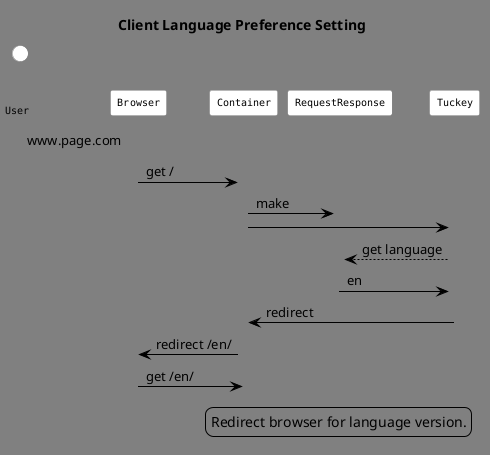 @startuml
'autonumber
title Client Language Preference Setting
hide footbox
skinparam backgroundColor gray

skinparam sequence {
	ArrowColor black
	ActorBorderColor gray
	LifeLineBorderColor gray
	LifeLineBackgroundColor gray
	
	ParticipantBorderColor gray
	ParticipantBackgroundColor white
	ParticipantFontName Monospaced
	ParticipantFontSize 10
	ParticipantFontColor black
	
	ActorBackgroundColor white
	ActorFontColor black
	ActorFontSize 10
	ActorFontName Monospaced
}
actor User

User -[#gray]> Browser: www.page.com
activate Container
activate RequestResponse
activate Tuckey
Browser -> Container: get /
Container -> RequestResponse: make
Container -> Tuckey

Tuckey --> RequestResponse: get language
RequestResponse -> Tuckey: en
deactivate RequestResponse
Tuckey -> Container: redirect
deactivate Tuckey
Container -> Browser: redirect /en/
Browser -> Container: get /en/

deactivate Container

legend right
  Redirect browser for language version.
endlegend
@enduml